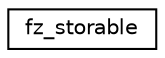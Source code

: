 digraph "Graphical Class Hierarchy"
{
 // LATEX_PDF_SIZE
  edge [fontname="Helvetica",fontsize="10",labelfontname="Helvetica",labelfontsize="10"];
  node [fontname="Helvetica",fontsize="10",shape=record];
  rankdir="LR";
  Node0 [label="fz_storable",height=0.2,width=0.4,color="black", fillcolor="white", style="filled",URL="$structfz__storable.html",tooltip=" "];
}
